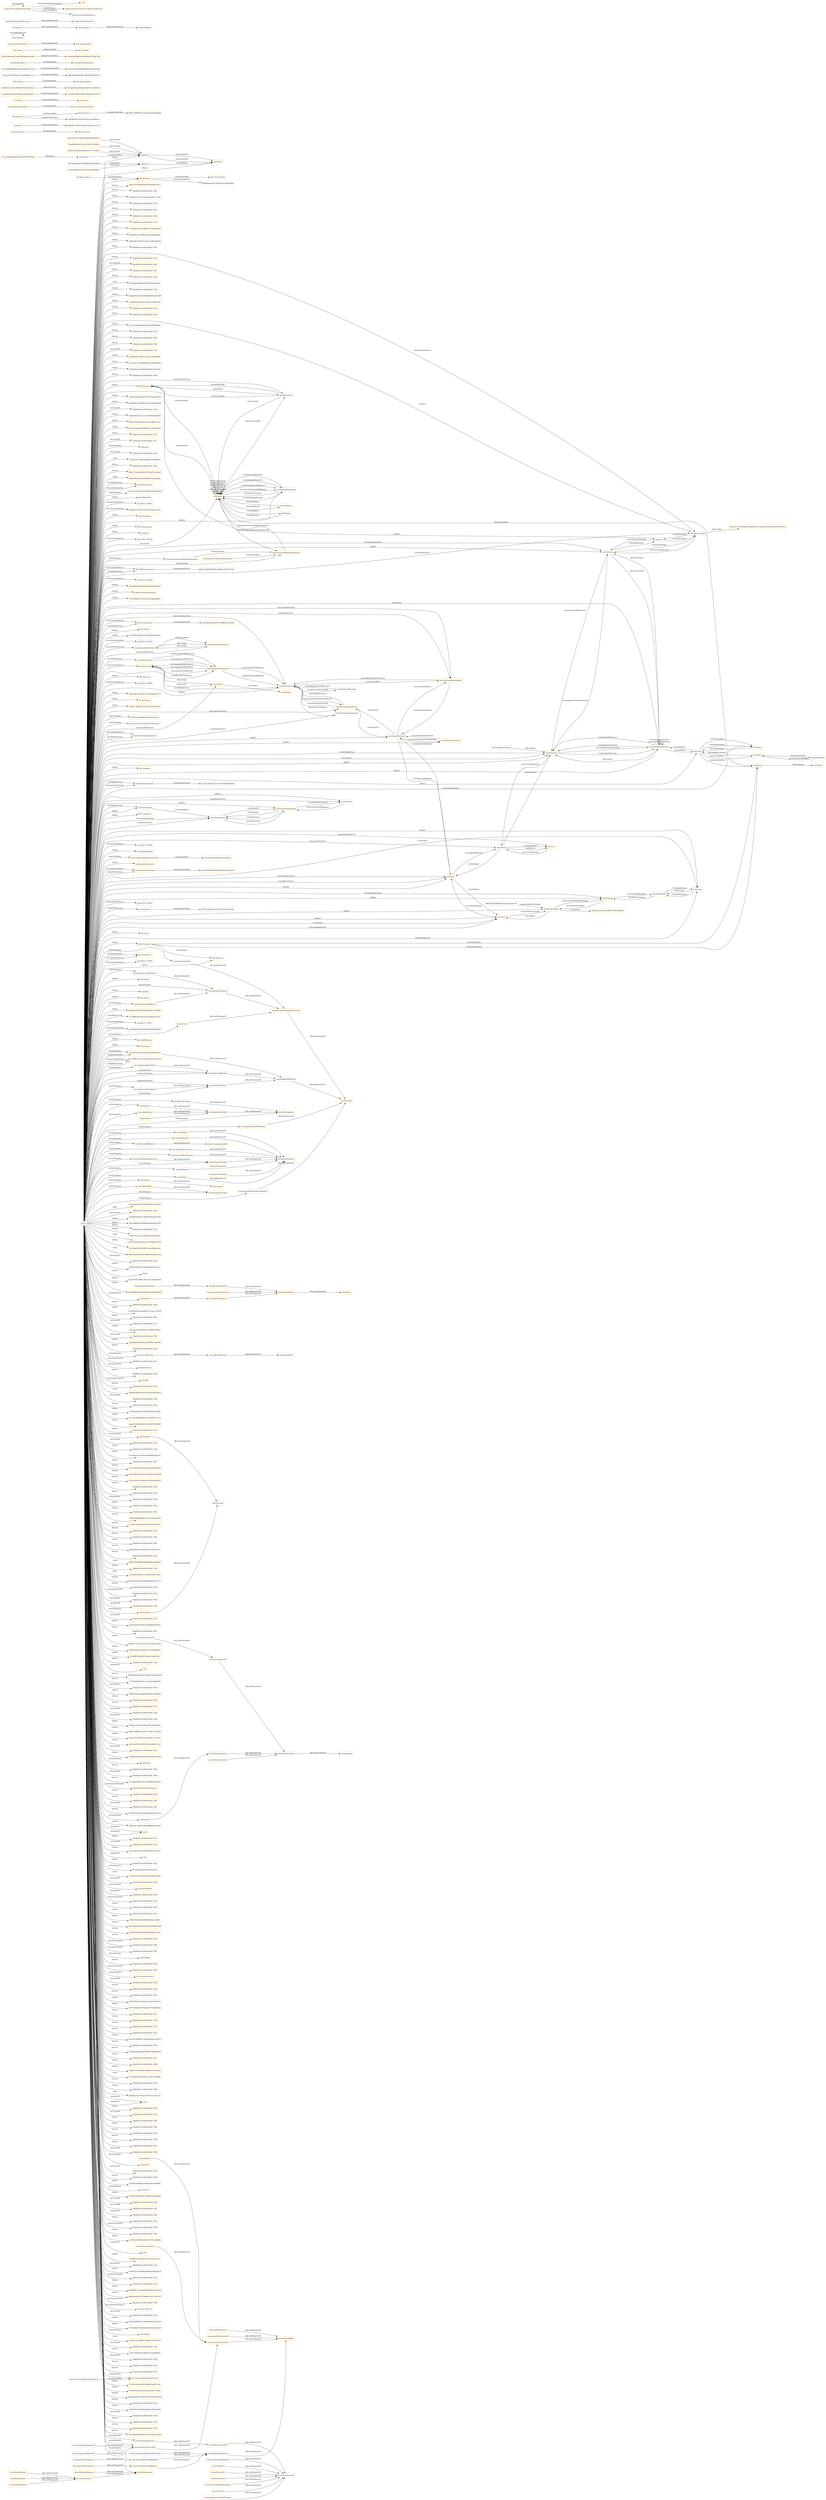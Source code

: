 digraph ar2dtool_diagram { 
rankdir=LR;
size="1501"
node [shape = rectangle, color="orange"]; "4d21bb90a80a173fb89b6c67f843dfda" "bhv:Dominance" "dul:Situation" "odrl:Action" "vae:Path" "vae:AntiSymmetricRelationStatement" "bhv:PersonalFocus" "vae:ReverseFunctionalRelationStatement" "bhv:Hedonism" "obo:NCIT_C75921" "bhv:Societal" "5b3db13aa18a4c5ed9361190cd396a5e" "vae:ComparisonStatement" "bhv:Universalism" "64494f2c2f359b278e0557a6d4e3c53c" "vae:AwarenessSituation" "vae:Value" "bhv:Stimulation" "odrl:Policy" "bhv:Achievement" "dul:Norm" "obo:NCIT_C75922" "17b40f2286742fd92379681a95c3e183" "vae:AlignmentSituation" "odrl:Operator" "2b82e2653eb0094a64b89333230fe835" "vae:VaeProperty" "bhv:SelfTrascendence" "vae:Outcome" "vae:AsymmetricRelationStatement" "obo:NCIT_C75918" "cf55346fe38230656adf5d19209f5bd9" "89f731fd99029011cb8d1b2bdd5a6db9" "schema:ConceptualFrame" "c3a755ffa61e1987d214a6cbfaea460c" "vae:VaeEntity" "vae:MultiInputOutcome" "bhv:Conservation" "vae:AlignmentStatement" "bhv:Dependability" "21d1219328df7ba07138438f0ff215cf" "dul:SocialObject" "bhv:Caring" "1b3749f0fb8066342ad292e6aa07d78a" "odrl:Asset" "bhv:Nature" "8c42c9f3188eaba4cdc86fc9e482ee57" "vae:Generalization" "obo:NCIT_C75919" "vae:Context" "vae:SymmetricRelationStatement" "vae:ActionOnState" "vae:VaeStatement" "bhv:Security" "obo:NCIT_C75924" "dul:Object" "039a1fb53dc19ede7791418ebdf10c72" "bhv:Tolerance" "34edfc73625a073e7fa1a279bd39c3f7" "vae:System" "bhv:Humility" "vae:FunctionalRelationStatement" "odrl:Party" "vae:AntiTransitiveRelationStatement" "vae:Norm" "aff03ee5ef59668b1c68c40eeb2a8178" "bhv:GrowthAndAnxietyFree" "vae:User" "vae:Sequence" "vae:AgentStatement" "015ea2e674d68cb89ff56d8d8122be99" "vae:VaeConditionedEntity" "bhv:Tradition" "dul:Event" "dul:Agent" "b952434c1a23b199596078d7407f22d7" "bhv:SelfEnhancement" "vae:Strategy" "vae:Agent" "bhv:Benevolence" "vae:FinalInputOutcome" "vae:VaeSituation" "bhv:Conformity" "vae:Action" "vae:TransitiveRelationStatement" "bhv:Resources" "dul:Collection" "a22f1dab6c42cb31033baa6c0dabf89c" "vae:AwarenessStatement" "vae:IrreflexiveRelationStatement" "obo:NCIT_C75925" "vae:ValueDefinition" "bhv:OpennessToChange" "ed1ce590b3b28db6b0c55acea1b78e10" "vae:ActingAgent" "odrl:LogicalConstraint" "3f4006eba3fa3e10b2844c20e96d20b0" "vae:ValueConcept" "vae:ValueProperty" "e4b7ef578bc14962dab9d93859625611" "d25d16bb9c2d87caa87b659ab52a1d8a" "vae:VaeStatementEntity" "vae:Criterion" "obo:NCIT_C75915" "bhv:Thought" "74ed4bbf74efc210ce17f156c7b9d49c" "vae:Transition" "vae:State" "dul:Entity" "bhv:Face" "vae:VaeConditioningEntity" "vae:VaePropertyStatement" "2043fce7682b24a44674012171e40cdc" "bhv:SocialFocus" "obo:NCIT_C75920" "14c1a5eb86683ae20e4138f04a297980" "cb1bb633028916db656b6d17626a7491" "odrl:Constraint" "vae:OptimizedProperty" "vae:IntransitiveRelationStatement" "dul:Theory" "ccbccbbaf2a91b0dd8a68a7b978dd485" "dul:Region" "dul:Description" "de2580401f24941bc0d2ca2cad082fca" "bhv:Action" "vcvf:Value" "odrl:Rule" "bhv:Power" "vae:ImportanceRelation" "d3a3b06c998f3ba2a82bac7944e3a394" "bhv:Personal" "ed64b5838158f7b6029933817730902c" "vae:ReflexiveRelationStatement" "aee36c19a9ae52715e75476d9ea38356" "d285066d84ff89f01e86e786e06557b2" "3a72f9050ad94a2a23a34f95fafa7021" "obo:NCIT_C75917" "2b7d4da6b334bc05fc93b29a85d56657" "vae:ArgumentStatement" "0880681159f522e640b3dd2c2ac54770" "bhv:SelfDirection" "bhv:Concern" "d4c8362a8ed2627b2776ff24c41d0d4f" "vae:RelationStatement" "bhv:SelfProtectionAndAnxietyAvoidance" "f33657363ae1b5f3843d371156c4cb6b" ; /*classes style*/
	"bhv:Action" -> "bhv:Thought" [ label = "owl:disjointWith" ];
	"vae:AsymmetricRelationStatement" -> "vae:SymmetricRelationStatement" [ label = "owl:disjointWith" ];
	"vae:proposesStatement" -> "dul:conceptualizes" [ label = "rdfs:subPropertyOf" ];
	"vae:previousInputOutcome" -> "dul:directlyFollows" [ label = "rdfs:subPropertyOf" ];
	"vae:nextInputOutcome" -> "dul:directlyPrecedes" [ label = "rdfs:subPropertyOf" ];
	"vae:VaeSituation" -> "vae:VaeStatement" [ label = "owl:disjointWith" ];
	"vae:hasTrace" -> "dul:isAgentInvolvedIn" [ label = "rdfs:subPropertyOf" ];
	"vae:comparisonHasInferior" -> "vae:hasSecondElement" [ label = "rdfs:subPropertyOf" ];
	"vae:Path" -> "0880681159f522e640b3dd2c2ac54770" [ label = "owl:equivalentClass" ];
	"vae:isInputOf" -> "dul:isConstituentOf" [ label = "rdfs:subPropertyOf" ];
	"vae:isSymmetricallyRelatedElementIn" -> "vae:isRelatedElementIn" [ label = "rdfs:subPropertyOf" ];
	"dul:involvesAgent" -> "dul:hasParticipant" [ label = "rdfs:subPropertyOf" ];
	"terms:license" -> "terms:license" [ label = "rdfs:subPropertyOf" ];
	"dul:isAgentInvolvedIn" -> "dul:isParticipantIn" [ label = "rdfs:subPropertyOf" ];
	"bhv:SelfTrascendence" -> "d3a3b06c998f3ba2a82bac7944e3a394" [ label = "owl:equivalentClass" ];
	"vae:describesVaeStatementEntity" -> "dul:describes" [ label = "rdfs:subPropertyOf" ];
	"dul:Event" -> "dul:Object" [ label = "owl:disjointWith" ];
	"vae:isPremiseOf" -> "dul:isConstituentOf" [ label = "rdfs:subPropertyOf" ];
	"vae:interpretationOn" -> "vae:describesVaeStatementEntity" [ label = "rdfs:subPropertyOf" ];
	"dul:Description" -> "dul:Situation" [ label = "owl:disjointWith" ];
	"odrl:Action" -> "odrl:Party" [ label = "owl:disjointWith" ];
	"vae:madeByAgent" -> "dul:involvesAgent" [ label = "rdfs:subPropertyOf" ];
	"dul:isPreconditionOf" -> "dul:directlyPrecedes" [ label = "rdfs:subPropertyOf" ];
	"vae:isOutcomeOf" -> "dul:isConstituentOf" [ label = "rdfs:subPropertyOf" ];
	"vae:isPresentInStatement" -> "dul:isDescribedBy" [ label = "rdfs:subPropertyOf" ];
	"vae:hasInput" -> "dul:hasConstituent" [ label = "rdfs:subPropertyOf" ];
	"bhv:Personal" -> "bhv:Societal" [ label = "owl:disjointWith" ];
	"bhv:Personal" -> "de2580401f24941bc0d2ca2cad082fca" [ label = "owl:equivalentClass" ];
	"vae:hasUser" -> "vae:hasAgent" [ label = "rdfs:subPropertyOf" ];
	"vae:hasRelatedElement" -> "dul:describes" [ label = "rdfs:subPropertyOf" ];
	"vae:onState" -> "dul:hasPrecondition" [ label = "rdfs:subPropertyOf" ];
	"vae:hasActionOnState" -> "dul:hasConstituent" [ label = "rdfs:subPropertyOf" ];
	"dul:hasPrecondition" -> "dul:directlyFollows" [ label = "rdfs:subPropertyOf" ];
	"vae:hasPropertyOfSuperior" -> "vae:expressesProperty" [ label = "rdfs:subPropertyOf" ];
	"bhv:Conservation" -> "d4c8362a8ed2627b2776ff24c41d0d4f" [ label = "owl:equivalentClass" ];
	"bhv:Societal" -> "89f731fd99029011cb8d1b2bdd5a6db9" [ label = "owl:equivalentClass" ];
	"vae:Transition" -> "f33657363ae1b5f3843d371156c4cb6b" [ label = "owl:equivalentClass" ];
	"vae:comparisonHasSuperior" -> "vae:hasFirstElement" [ label = "rdfs:subPropertyOf" ];
	"vae:hasOutcome" -> "dul:hasConstituent" [ label = "rdfs:subPropertyOf" ];
	"vae:isProposedByAgent" -> "dul:isConceptualizedBy" [ label = "rdfs:subPropertyOf" ];
	"bhv:Dominance" -> "bhv:Resources" [ label = "owl:disjointWith" ];
	"vae:isEntityOf" -> "vae:isPresentInStatement" [ label = "rdfs:subPropertyOf" ];
	"vae:MultiInputOutcome" -> "vae:Sequence" [ label = "rdfs:seeAlso" ];
	"vae:propertyExpressedAt" -> "vae:isPresentInStatement" [ label = "rdfs:subPropertyOf" ];
	"vae:hasState" -> "dul:isAgentInvolvedIn" [ label = "rdfs:subPropertyOf" ];
	"vae:AwarenessStatement" -> "vae:AlignmentStatement" [ label = "rdfs:seeAlso" ];
	"bhv:Caring" -> "bhv:Dependability" [ label = "owl:disjointWith" ];
	"vae:isAgentOfSystem" -> "dul:isMemberOf" [ label = "rdfs:subPropertyOf" ];
	"vae:ValueConcept" -> "http://www.ontologydesignpatterns.org/ont/values/valuecore#Value" [ label = "rdfs:seeAlso" ];
	"vae:isInputOutcomeOf" -> "dul:isConstituentOf" [ label = "rdfs:subPropertyOf" ];
	"vae:expressesProperty" -> "vae:describesVaeStatementEntity" [ label = "rdfs:subPropertyOf" ];
	"vae:hasAgent" -> "dul:hasMember" [ label = "rdfs:subPropertyOf" ];
	"vae:isFollowedByAgent" -> "dul:hasParticipant" [ label = "rdfs:subPropertyOf" ];
	"vae:hasRelationWithProperty" -> "schema:hasPerspective" [ label = "rdfs:subPropertyOf" ];
	"vae:perform" -> "dul:hasPostcondition" [ label = "rdfs:subPropertyOf" ];
	"vcvf:Value" -> "vae:Value" [ label = "owl:equivalentClass" ];
	"vae:isTraceOfSystem" -> "dul:involvesAgent" [ label = "rdfs:subPropertyOf" ];
	"vae:conditionsActionIn" -> "dul:isPreconditionOf" [ label = "rdfs:subPropertyOf" ];
	"vae:superiorInComparison" -> "vae:isFirstElementOfRelation" [ label = "rdfs:subPropertyOf" ];
	"vae:System" -> "vae:User" [ label = "owl:disjointWith" ];
	"vae:followsStrategy" -> "dul:isParticipantIn" [ label = "rdfs:subPropertyOf" ];
	"vae:hasPropertyOfInferior" -> "vae:expressesProperty" [ label = "rdfs:subPropertyOf" ];
	"vae:composedBySequence" -> "dul:hasConstituent" [ label = "rdfs:subPropertyOf" ];
	"vae:AlignmentSituation" -> "vae:AwarenessSituation" [ label = "owl:disjointWith" ];
	"https://w3id.org/def/vaeontology" -> "vae:" [ label = "vann:preferredNamespaceUri" ];
	"https://w3id.org/def/vaeontology" -> "https://creativecommons.org/licenses/by/4.0/" [ label = "terms:license" ];
	"https://w3id.org/def/vaeontology" -> "https://w3id.org/def/vaeontology" [ label = "owl:versionIRI" ];
	"https://w3id.org/def/vaeontology" -> "https://chowlk.linkeddata.es" [ label = "mod:createdWith" ];
	"vae:isActionOnStateOfStrategy" -> "dul:isConstituentOf" [ label = "rdfs:subPropertyOf" ];
	"vae:startsWithInputOutcome" -> "vae:hasInputOutcome" [ label = "rdfs:subPropertyOf" ];
	"vae:isOptimizationOfProperty" -> "dul:describes" [ label = "rdfs:subPropertyOf" ];
	"vae:propertyOptimizedAt" -> "dul:isDescribedBy" [ label = "rdfs:subPropertyOf" ];
	"bhv:Humility" -> "bhv:Universalism" [ label = "owl:disjointWith" ];
	"bhv:Humility" -> "3f4006eba3fa3e10b2844c20e96d20b0" [ label = "owl:equivalentClass" ];
	"vae:FinalInputOutcome" -> "vae:Sequence" [ label = "rdfs:seeAlso" ];
	"odrl:target" -> "odrl:relation" [ label = "rdfs:subPropertyOf" ];
	"bhv:SelfEnhancement" -> "aee36c19a9ae52715e75476d9ea38356" [ label = "owl:equivalentClass" ];
	"dul:directlyPrecedes" -> "dul:precedes" [ label = "rdfs:subPropertyOf" ];
	"vae:makesAction" -> "dul:isAgentInvolvedIn" [ label = "rdfs:subPropertyOf" ];
	"vae:satisfiesProperty" -> "dul:isDescribedBy" [ label = "rdfs:subPropertyOf" ];
	"vae:hasSecondElement" -> "vae:hasRelatedElement" [ label = "rdfs:subPropertyOf" ];
	"vae:relationWith" -> "schema:perspectiveOn" [ label = "rdfs:subPropertyOf" ];
	"vae:isFirstElementOfRelation" -> "vae:isRelatedElementIn" [ label = "rdfs:subPropertyOf" ];
	"vae:measuredOnConditionedEntity" -> "dul:describes" [ label = "rdfs:subPropertyOf" ];
	"vae:Action" -> "vae:ActingAgent" [ label = "rdfs:seeAlso" ];
	"vae:hasFirstElement" -> "vae:hasRelatedElement" [ label = "rdfs:subPropertyOf" ];
	"vae:inferiorInComparison" -> "vae:isSecondElementOfRelation" [ label = "rdfs:subPropertyOf" ];
	"vae:VaeEntity" -> "vae:Context" [ label = "rdfs:seeAlso" ];
	"vae:isRelatedElementIn" -> "dul:isDescribedBy" [ label = "rdfs:subPropertyOf" ];
	"vae:isClaimOf" -> "dul:isConstituentOf" [ label = "rdfs:subPropertyOf" ];
	"vae:hasInputOutcome" -> "dul:hasConstituent" [ label = "rdfs:subPropertyOf" ];
	"vae:isPropertyOfSuperiorOf" -> "vae:propertyExpressedAt" [ label = "rdfs:subPropertyOf" ];
	"vae:isStateOfAgent" -> "dul:involvesAgent" [ label = "rdfs:subPropertyOf" ];
	"vae:Generalization" -> "vae:ImportanceRelation" [ label = "owl:disjointWith" ];
	"vae:IntransitiveRelationStatement" -> "vae:TransitiveRelationStatement" [ label = "owl:disjointWith" ];
	"vae:Context" -> "vae:VaeEntity" [ label = "rdfs:seeAlso" ];
	"NULL" -> "12ace4aa50197b54e82d006125cb2a51" [ label = ":body" ];
	"NULL" -> "3fdd6226:18c9810b2b0:-7f85" [ label = "owl:members" ];
	"NULL" -> "ee62ffdb64d6b1e786bb829b9630549f" [ label = "rdf:first" ];
	"NULL" -> "fbe1a080ef61956368ab418c6e617bf3" [ label = "rdf:first" ];
	"NULL" -> "3fdd6226:18c9810b2b0:-7fc3" [ label = "rdf:rest" ];
	"NULL" -> "5d87615102caac406cd8b7bcff5c8fc0" [ label = "rdf:first" ];
	"NULL" -> "bhv:PersonalFocus" [ label = "owl:someValuesFrom" ];
	"NULL" -> "8b287af1bb610b9e2ec7c978d8b15453" [ label = ":head" ];
	"NULL" -> "bhv:Hedonism" [ label = "rdf:first" ];
	"NULL" -> "fa476a045734f54f9515ebd3f820c3de" [ label = "rdf:first" ];
	"NULL" -> "99878a3f5048a9010866596e9a621652" [ label = ":body" ];
	"NULL" -> "3fdd6226:18c9810b2b0:-7fa8" [ label = "owl:members" ];
	"NULL" -> "bhv:Conservation" [ label = "owl:allValuesFrom" ];
	"NULL" -> "88703276ff391ce69dcfb6a434eaf13c" [ label = "rdf:first" ];
	"NULL" -> "vae:ValueProperty" [ label = "owl:allValuesFrom" ];
	"NULL" -> "rdf:nil" [ label = "rdf:rest" ];
	"NULL" -> "4eee50781c9d9134de1741cb183e82fd" [ label = "rdf:first" ];
	"NULL" -> "9109bb6b2db94c534398c5e2b468db88" [ label = "rdf:rest" ];
	"NULL" -> "vae:VaeConditioningEntity" [ label = "owl:someValuesFrom" ];
	"NULL" -> "vae:isBasedOnCriterion" [ label = "owl:onProperty" ];
	"NULL" -> "3fdd6226:18c9810b2b0:-7fb4" [ label = "rdf:rest" ];
	"NULL" -> "4e5530b5b34ca4e840107e3ac1c5c109" [ label = "rdf:first" ];
	"NULL" -> "vae:interpretationOn" [ label = "owl:onProperty" ];
	"NULL" -> "3fdd6226:18c9810b2b0:-7fba" [ label = "rdf:rest" ];
	"NULL" -> "3fdd6226:18c9810b2b0:-7fcc" [ label = "owl:unionOf" ];
	"NULL" -> "5f34caa7a982c9ba4c2379fff2730ab0" [ label = "rdf:first" ];
	"NULL" -> "3fdd6226:18c9810b2b0:-7ff0" [ label = "owl:unionOf" ];
	"NULL" -> "aada4d95e5d6d3a312fd4ff1e1d4e198" [ label = "rdf:first" ];
	"NULL" -> "3fdd6226:18c9810b2b0:-7fd5" [ label = "rdf:rest" ];
	"NULL" -> "odrl:assignee" [ label = "owl:onProperty" ];
	"NULL" -> "3fdd6226:18c9810b2b0:-7fca" [ label = "owl:intersectionOf" ];
	"NULL" -> "vae:expressesProperty" [ label = "owl:onProperty" ];
	"NULL" -> "vae:VaeSituation" [ label = "owl:allValuesFrom" ];
	"NULL" -> "dul:hasSetting" [ label = "owl:onProperty" ];
	"NULL" -> "3fdd6226:18c9810b2b0:-7fdb" [ label = "rdf:rest" ];
	"NULL" -> "bhv:SelfTrascendence" [ label = "owl:someValuesFrom" ];
	"NULL" -> "owl:real" [ label = "owl:someValuesFrom" ];
	"NULL" -> "3fdd6226:18c9810b2b0:-7fa5" [ label = "rdf:rest" ];
	"NULL" -> "482fb65a04be73497c5e56d34e0df5ed" [ label = ":head" ];
	"NULL" -> "odrl:LogicalConstraint" [ label = "rdf:first" ];
	"NULL" -> "3a72f9050ad94a2a23a34f95fafa7021" [ label = "owl:allValuesFrom" ];
	"NULL" -> "3fdd6226:18c9810b2b0:-7f9a" [ label = "owl:members" ];
	"NULL" -> "3fdd6226:18c9810b2b0:-7fc6" [ label = "rdf:rest" ];
	"NULL" -> "vae:onEntity" [ label = "owl:onProperty" ];
	"NULL" -> "ee8042faad3a672494dff3a3af21028b" [ label = "rdf:first" ];
	"NULL" -> "vae:VaeConditioningEntity" [ label = "owl:allValuesFrom" ];
	"NULL" -> "ca1c4d7585884e923b139c400c7c7cc2" [ label = "rdf:first" ];
	"NULL" -> "debe352f68dbfed252a00096545e038f" [ label = "rdf:rest" ];
	"NULL" -> "vae:comparisonHasInferior" [ label = "owl:onProperty" ];
	"NULL" -> "3fdd6226:18c9810b2b0:-7fe7" [ label = "rdf:rest" ];
	"NULL" -> "vae:isUserOfSystem" [ label = "owl:onProperty" ];
	"NULL" -> "vae:FunctionalRelationStatement" [ label = ":classPredicate" ];
	"NULL" -> "vae:ActionOnState" [ label = "rdf:first" ];
	"NULL" -> "3fdd6226:18c9810b2b0:-7fea" [ label = "owl:unionOf" ];
	"NULL" -> "vae:VaeStatement" [ label = "owl:someValuesFrom" ];
	"NULL" -> "3fdd6226:18c9810b2b0:-7fed" [ label = "rdf:rest" ];
	"NULL" -> "d2e03b63ac61440ed50f4898e8fe5eb1" [ label = "rdf:first" ];
	"NULL" -> "vae:Criterion" [ label = "owl:allValuesFrom" ];
	"NULL" -> "3fdd6226:18c9810b2b0:-7fb7" [ label = "rdf:rest" ];
	"NULL" -> "vae:SymmetricRelationStatement" [ label = ":classPredicate" ];
	"NULL" -> "1313c294e041f23b6e9ef1ba88360492" [ label = "rdf:rest" ];
	"NULL" -> "ab9759651625db3e1a59aaac9a1a08ab" [ label = "rdf:rest" ];
	"NULL" -> "vae:VaeProperty" [ label = "owl:allValuesFrom" ];
	"NULL" -> "vae:hasFirstElement" [ label = "owl:onProperty" ];
	"NULL" -> "10102183672a7f04523c2c65da62292c" [ label = "rdf:rest" ];
	"NULL" -> "bhv:GrowthAndAnxietyFree" [ label = "owl:someValuesFrom" ];
	"NULL" -> "vae:Strategy" [ label = "owl:someValuesFrom" ];
	"NULL" -> "obo:NCIT_C75922" [ label = "owl:annotatedSource" ];
	"NULL" -> "3fdd6226:18c9810b2b0:-7fbd" [ label = "rdf:rest" ];
	"NULL" -> "3fdd6226:18c9810b2b0:-7f97" [ label = "rdf:rest" ];
	"NULL" -> "3fdd6226:18c9810b2b0:-7f96" [ label = "owl:members" ];
	"NULL" -> "vae:Action" [ label = "rdf:first" ];
	"NULL" -> "3fdd6226:18c9810b2b0:-7f84" [ label = "rdf:rest" ];
	"NULL" -> "vae:hasOutcome" [ label = "owl:onProperty" ];
	"NULL" -> "3fdd6226:18c9810b2b0:-7ffb" [ label = "rdf:rest" ];
	"NULL" -> "c4d582098808f383fcc50133e8a8e74f" [ label = "rdf:rest" ];
	"NULL" -> "obo:NCIT_C75920" [ label = "owl:annotatedSource" ];
	"NULL" -> "d143f57585e6fafde04bba1981f63ea4" [ label = "rdf:rest" ];
	"NULL" -> "3fdd6226:18c9810b2b0:-7fd1" [ label = "rdf:rest" ];
	"NULL" -> "3fdd6226:18c9810b2b0:-7f8a" [ label = "rdf:rest" ];
	"NULL" -> "3fdd6226:18c9810b2b0:-7ff9" [ label = "rdf:rest" ];
	"NULL" -> "8c42c9f3188eaba4cdc86fc9e482ee57" [ label = "rdf:first" ];
	"NULL" -> "fabf6f5bbfd1defe936cef1180081454" [ label = "rdf:rest" ];
	"NULL" -> "vae:AwarenessStatement" [ label = "owl:someValuesFrom" ];
	"NULL" -> "3fdd6226:18c9810b2b0:-7fae" [ label = "rdf:rest" ];
	"NULL" -> "88d253ae6b9f691610f88b8e3cf950c0" [ label = ":head" ];
	"NULL" -> "3fdd6226:18c9810b2b0:-7fc9" [ label = "rdf:rest" ];
	"NULL" -> "aacde6d40b867b51effa38bc6fb1e44a" [ label = ":body" ];
	"NULL" -> "8545436e6520d1e89d8556d65371fc11" [ label = "rdf:first" ];
	"NULL" -> "vae:hasSecondElement" [ label = "owl:onProperty" ];
	"NULL" -> "vae:startsWithInputOutcome" [ label = "owl:onProperty" ];
	"NULL" -> "3fdd6226:18c9810b2b0:-7fcf" [ label = "rdf:rest" ];
	"NULL" -> "3fdd6226:18c9810b2b0:-7fb3" [ label = "owl:intersectionOf" ];
	"NULL" -> "3fdd6226:18c9810b2b0:-7f90" [ label = "owl:members" ];
	"NULL" -> "3fdd6226:18c9810b2b0:-7ff2" [ label = "owl:unionOf" ];
	"NULL" -> "vae:VaeEntity" [ label = "owl:someValuesFrom" ];
	"NULL" -> "3fdd6226:18c9810b2b0:-7fec" [ label = "owl:unionOf" ];
	"NULL" -> "2ddaaf365b3f384e51f6fa88952959c6" [ label = "rdf:first" ];
	"NULL" -> "odrl:Operator" [ label = "rdf:first" ];
	"NULL" -> "3fdd6226:18c9810b2b0:-7f9c" [ label = "rdf:rest" ];
	"NULL" -> "vae:Agent" [ label = "owl:someValuesFrom" ];
	"NULL" -> "vae:isStartOfSequence" [ label = "owl:onProperty" ];
	"NULL" -> "bhv:Tradition" [ label = "rdf:first" ];
	"NULL" -> "98845512872cd51242372144ee1667f3" [ label = "rdf:rest" ];
	"NULL" -> "fa0c0ef74a0c10d32af107359e985454" [ label = "rdf:first" ];
	"NULL" -> "vae:hasInput" [ label = "owl:onProperty" ];
	"NULL" -> "03e2f8749a3fff2f7ca9acc5fee876b3" [ label = "rdf:first" ];
	"NULL" -> "vae:Sequence" [ label = "owl:onClass" ];
	"NULL" -> "3fdd6226:18c9810b2b0:-7fa0" [ label = "rdf:rest" ];
	"NULL" -> "vae:c" [ label = ":argument2" ];
	"NULL" -> "00b80db74bacd0337a8a957220e02e08" [ label = "rdf:rest" ];
	"NULL" -> "15793828e9fd591e3c14e203e5ff3b5f" [ label = "rdf:rest" ];
	"NULL" -> "3fdd6226:18c9810b2b0:-7f8c" [ label = "owl:members" ];
	"NULL" -> "vae:VaeConditionedEntity" [ label = "owl:someValuesFrom" ];
	"NULL" -> "958f87c0aa14e90b041fa9b0c3a36629" [ label = "rdf:rest" ];
	"NULL" -> "3fdd6226:18c9810b2b0:-7f8d" [ label = "rdf:rest" ];
	"NULL" -> "bhv:SelfEnhancement" [ label = "owl:someValuesFrom" ];
	"NULL" -> "3fdd6226:18c9810b2b0:-7fc1" [ label = "rdf:rest" ];
	"NULL" -> "3fdd6226:18c9810b2b0:-7fd6" [ label = "owl:unionOf" ];
	"NULL" -> "bhv:GrowthAndAnxietyFree" [ label = "owl:allValuesFrom" ];
	"NULL" -> "vae:Outcome" [ label = "owl:someValuesFrom" ];
	"NULL" -> "3fdd6226:18c9810b2b0:-7fab" [ label = "owl:members" ];
	"NULL" -> "bhv:SelfDirection" [ label = "rdf:first" ];
	"NULL" -> "vae:hasInputOutcome" [ label = "owl:onProperty" ];
	"NULL" -> "dul:Theory" [ label = "rdf:first" ];
	"NULL" -> "cf55346fe38230656adf5d19209f5bd9" [ label = "rdf:first" ];
	"NULL" -> "dul:Event" [ label = "rdf:first" ];
	"NULL" -> "05c8ac12e402bc7f9bd780716393faba" [ label = "rdf:first" ];
	"NULL" -> "4886140988b1c5a2e7c7fd9175ee1530" [ label = "rdf:first" ];
	"NULL" -> "b4bce6532290fb7fa3c9db8c17c7b7a6" [ label = "rdf:first" ];
	"NULL" -> "vae:ArgumentStatement" [ label = "rdf:first" ];
	"NULL" -> "42d5cba47fcb48507cb0cac8b20c7ece" [ label = "rdf:rest" ];
	"NULL" -> "3fdd6226:18c9810b2b0:-7fe2" [ label = "owl:unionOf" ];
	"NULL" -> "124b692b28adf5904b1c90a864c25044" [ label = "rdf:first" ];
	"NULL" -> "bhv:attitude" [ label = "owl:onProperty" ];
	"NULL" -> "3fdd6226:18c9810b2b0:-7fb2" [ label = "rdf:rest" ];
	"NULL" -> "3fdd6226:18c9810b2b0:-7f88" [ label = "owl:members" ];
	"NULL" -> "vae:Norm" [ label = "rdf:first" ];
	"NULL" -> "schema:perspectiveOn" [ label = "owl:onProperty" ];
	"NULL" -> "5a166bd4ff854e5c27ab96f5b28ae506" [ label = "rdf:rest" ];
	"NULL" -> "oboInOwl:hasExactSynonym" [ label = "owl:annotatedProperty" ];
	"NULL" -> "3fdd6226:18c9810b2b0:-7f9f" [ label = "rdf:rest" ];
	"NULL" -> "3fdd6226:18c9810b2b0:-7fd3" [ label = "rdf:rest" ];
	"NULL" -> "3fdd6226:18c9810b2b0:-7ff6" [ label = "owl:unionOf" ];
	"NULL" -> "vae:VaeProperty" [ label = "rdf:first" ];
	"NULL" -> "b1759c9518440bb3e49ed0600b77bdca" [ label = "rdf:rest" ];
	"NULL" -> "vae:hasSymmetricallyRelatedElement" [ label = "owl:onProperty" ];
	"NULL" -> "2bc66c417ad978db995dff0dec81a496" [ label = "rdf:first" ];
	"NULL" -> "vae:AntiTransitiveRelationStatement" [ label = ":classPredicate" ];
	"NULL" -> "vae:b" [ label = ":argument2" ];
	"NULL" -> "obo:NCIT_C75924" [ label = "owl:annotatedSource" ];
	"NULL" -> "3fdd6226:18c9810b2b0:-7fa3" [ label = "rdf:rest" ];
	"NULL" -> "3fdd6226:18c9810b2b0:-7fdc" [ label = "owl:unionOf" ];
	"NULL" -> "495cc6f30c39bb7f34b4d942d7de1f77" [ label = "rdf:rest" ];
	"NULL" -> "vae:t" [ label = ":argument1" ];
	"NULL" -> "3fdd6226:18c9810b2b0:-7fc4" [ label = "rdf:rest" ];
	"NULL" -> "bhv:opposingValueMotivation" [ label = "owl:onProperty" ];
	"NULL" -> "bhv:Humility" [ label = "rdf:first" ];
	"NULL" -> "c34cb2a91419edd47c8f6a2f9503764c" [ label = ":body" ];
	"NULL" -> "3fdd6226:18c9810b2b0:-7fe6" [ label = "owl:unionOf" ];
	"NULL" -> "dul:isSatisfiedBy" [ label = "owl:onProperty" ];
	"NULL" -> "3fdd6226:18c9810b2b0:-7faf" [ label = "owl:members" ];
	"NULL" -> "3fdd6226:18c9810b2b0:-7fc5" [ label = "owl:intersectionOf" ];
	"NULL" -> "vae:hasFirstElement" [ label = ":propertyPredicate" ];
	"NULL" -> "3fdd6226:18c9810b2b0:-7f91" [ label = "rdf:rest" ];
	"NULL" -> "3fdd6226:18c9810b2b0:-7fe5" [ label = "rdf:rest" ];
	"NULL" -> "35f4c094e0af9a4383f44bfab424fa47" [ label = "rdf:first" ];
	"NULL" -> "d4078d6d2b9178047856e3e508cfc908" [ label = "rdf:rest" ];
	"NULL" -> "vae:State" [ label = "owl:onClass" ];
	"NULL" -> "2b700100e2fef9d402ffb4c88c9718cd" [ label = "rdf:rest" ];
	"NULL" -> "3fdd6226:18c9810b2b0:-7fb5" [ label = "rdf:rest" ];
	"NULL" -> "3fdd6226:18c9810b2b0:-7fb9" [ label = "owl:intersectionOf" ];
	"NULL" -> "3fdd6226:18c9810b2b0:-7fbf" [ label = "owl:intersectionOf" ];
	"NULL" -> "bhv:OpennessToChange" [ label = "owl:allValuesFrom" ];
	"NULL" -> "owl:Nothing" [ label = ":classPredicate" ];
	"NULL" -> "3fdd6226:18c9810b2b0:-7f8f" [ label = "rdf:rest" ];
	"NULL" -> "3fdd6226:18c9810b2b0:-7fd2" [ label = "owl:intersectionOf" ];
	"NULL" -> "vae:VaeSituation" [ label = "rdf:first" ];
	"NULL" -> "bhv:valueMotivation" [ label = "owl:onProperty" ];
	"NULL" -> "vae:relationWith" [ label = "owl:onProperty" ];
	"NULL" -> "3fdd6226:18c9810b2b0:-7fd8" [ label = "owl:unionOf" ];
	"NULL" -> "3fdd6226:18c9810b2b0:-7fa6" [ label = "rdf:rest" ];
	"NULL" -> "3fdd6226:18c9810b2b0:-7ff7" [ label = "rdf:rest" ];
	"NULL" -> "bhv:Stimulation" [ label = "rdf:first" ];
	"NULL" -> "c64d778a2927dbb8c7eccfe6150bf12e" [ label = "rdf:first" ];
	"NULL" -> "13573e0d80c2007b8aeb777d4cd6d9bc" [ label = "rdf:first" ];
	"NULL" -> "vae:hasSecondElement" [ label = ":propertyPredicate" ];
	"NULL" -> "vae:ReverseFunctionalRelationStatement" [ label = ":classPredicate" ];
	"NULL" -> "3fdd6226:18c9810b2b0:-7fac" [ label = "rdf:rest" ];
	"NULL" -> "3fdd6226:18c9810b2b0:-7f86" [ label = "rdf:rest" ];
	"NULL" -> "odrl:Constraint" [ label = "rdf:first" ];
	"NULL" -> "vae:Action" [ label = "owl:onClass" ];
	"NULL" -> "odrl:target" [ label = "owl:onProperty" ];
	"NULL" -> "3fdd6226:18c9810b2b0:-7fc0" [ label = "rdf:rest" ];
	"NULL" -> "3fdd6226:18c9810b2b0:-7fcd" [ label = "rdf:rest" ];
	"NULL" -> "vae:AntiSymmetricRelationStatement" [ label = ":classPredicate" ];
	"NULL" -> "6d13c333080b8778eaf2bc4ba3c06745" [ label = "rdf:first" ];
	"NULL" -> "3fdd6226:18c9810b2b0:-7f94" [ label = "rdf:rest" ];
	"NULL" -> "vae:Transition" [ label = "owl:allValuesFrom" ];
	"NULL" -> "f78262d62d9a6d887b0f30728829439f" [ label = "rdf:rest" ];
	"NULL" -> "vae:makesAction" [ label = "owl:onProperty" ];
	"NULL" -> "3fdd6226:18c9810b2b0:-7fe1" [ label = "rdf:rest" ];
	"NULL" -> "vae:TransitiveRelationStatement" [ label = ":classPredicate" ];
	"NULL" -> "dul:Object" [ label = "owl:someValuesFrom" ];
	"NULL" -> "3fdd6226:18c9810b2b0:-7fb8" [ label = "rdf:rest" ];
	"NULL" -> "vae:onState" [ label = "owl:onProperty" ];
	"NULL" -> "cd9bb145ef496d923f93fa473e0613a0" [ label = "rdf:first" ];
	"NULL" -> "dul:isParticipantIn" [ label = "owl:onProperty" ];
	"NULL" -> "vae:VaeProperty" [ label = "owl:someValuesFrom" ];
	"NULL" -> "bhv:SelfProtectionAndAnxietyAvoidance" [ label = "owl:someValuesFrom" ];
	"NULL" -> "vae:Agent" [ label = "owl:allValuesFrom" ];
	"NULL" -> "a3324f948ca627549a11ad577ba6a6fc" [ label = ":head" ];
	"NULL" -> "3fdd6226:18c9810b2b0:-7fbe" [ label = "rdf:rest" ];
	"NULL" -> "3fdd6226:18c9810b2b0:-7f98" [ label = "rdf:rest" ];
	"NULL" -> "6d960a36ac19fda5720f3a01ae3341dc" [ label = ":head" ];
	"NULL" -> "vae:a" [ label = ":argument1" ];
	"NULL" -> "3fdd6226:18c9810b2b0:-7fd9" [ label = "rdf:rest" ];
	"NULL" -> "3fdd6226:18c9810b2b0:-7fde" [ label = "owl:unionOf" ];
	"NULL" -> "obo:NCIT_C75921" [ label = "owl:annotatedSource" ];
	"NULL" -> "3fdd6226:18c9810b2b0:-7f8b" [ label = "rdf:rest" ];
	"NULL" -> "3fdd6226:18c9810b2b0:-7fdf" [ label = "rdf:rest" ];
	"NULL" -> "3fdd6226:18c9810b2b0:-7fa9" [ label = "rdf:rest" ];
	"NULL" -> "dul:Situation" [ label = "rdf:first" ];
	"NULL" -> "bhv:SelfEnhancement" [ label = "owl:allValuesFrom" ];
	"NULL" -> "3fdd6226:18c9810b2b0:-7f89" [ label = "rdf:rest" ];
	"NULL" -> "dul:Description" [ label = "owl:someValuesFrom" ];
	"NULL" -> "3fdd6226:18c9810b2b0:-7ff3" [ label = "rdf:rest" ];
	"NULL" -> "3fdd6226:18c9810b2b0:-7fbb" [ label = "owl:unionOf" ];
	"NULL" -> "bhv:Conservation" [ label = "owl:someValuesFrom" ];
	"NULL" -> "bhv:PersonalFocus" [ label = "owl:allValuesFrom" ];
	"NULL" -> "schema:ConceptualFrame" [ label = "rdf:first" ];
	"NULL" -> "vae:Strategy" [ label = "rdf:first" ];
	"NULL" -> "vae:hasPropertyOfInferior" [ label = "owl:onProperty" ];
	"NULL" -> "vae:Outcome" [ label = "rdf:first" ];
	"NULL" -> "odrl:action" [ label = "owl:onProperty" ];
	"NULL" -> "3fdd6226:18c9810b2b0:-7fe0" [ label = "owl:unionOf" ];
	"NULL" -> "3fdd6226:18c9810b2b0:-7fb0" [ label = "rdf:rest" ];
	"NULL" -> "vae:isProposedByAgent" [ label = "owl:onProperty" ];
	"NULL" -> "55e4fba28f48bbe2af492a597ad96f00" [ label = "rdf:first" ];
	"NULL" -> "bhv:focus" [ label = "owl:onProperty" ];
	"NULL" -> "476961e3b0f81f52746f62dbfe344669" [ label = "rdf:first" ];
	"NULL" -> "3fdd6226:18c9810b2b0:-7ff4" [ label = "owl:unionOf" ];
	"NULL" -> "3fdd6226:18c9810b2b0:-7ffc" [ label = "owl:unionOf" ];
	"NULL" -> "3fdd6226:18c9810b2b0:-7ff8" [ label = "owl:unionOf" ];
	"NULL" -> "obo:NCIT_C75918" [ label = "owl:annotatedSource" ];
	"NULL" -> "ed64b5838158f7b6029933817730902c" [ label = "rdf:first" ];
	"NULL" -> "039a1fb53dc19ede7791418ebdf10c72" [ label = "rdf:first" ];
	"NULL" -> "3fdd6226:18c9810b2b0:-7fa1" [ label = "rdf:rest" ];
	"NULL" -> "vae:MultiInputOutcome" [ label = "rdf:first" ];
	"NULL" -> "3fdd6226:18c9810b2b0:-7fd0" [ label = "owl:intersectionOf" ];
	"NULL" -> "3fdd6226:18c9810b2b0:-7f8e" [ label = "rdf:rest" ];
	"NULL" -> "c3a755ffa61e1987d214a6cbfaea460c" [ label = "rdf:first" ];
	"NULL" -> "ec763f1b76450f5d90a57337a0280d9e" [ label = "rdf:rest" ];
	"NULL" -> "vae:r" [ label = ":argument1" ];
	"NULL" -> "484b0f5ebc2584fc006735eecfae7f1c" [ label = "rdf:first" ];
	"NULL" -> "3fdd6226:18c9810b2b0:-7fa2" [ label = "owl:members" ];
	"NULL" -> "vae:ValueDefinition" [ label = "rdf:first" ];
	"NULL" -> "bhv:SelfProtectionAndAnxietyAvoidance" [ label = "owl:allValuesFrom" ];
	"NULL" -> "913ad1d1791d48ba94d4fb37f482ee78" [ label = "rdf:rest" ];
	"NULL" -> "3fdd6226:18c9810b2b0:-7fc2" [ label = "owl:intersectionOf" ];
	"NULL" -> "vae:hasPropertyOfSuperior" [ label = "owl:onProperty" ];
	"NULL" -> "3fdd6226:18c9810b2b0:-7fe3" [ label = "rdf:rest" ];
	"NULL" -> "bhv:Security" [ label = "rdf:first" ];
	"NULL" -> "0bf08e6b1531ab9d697b9504a13617af" [ label = "rdf:first" ];
	"NULL" -> "vae:AgentStatement" [ label = "rdf:first" ];
	"NULL" -> "vae:AlignmentStatement" [ label = "owl:someValuesFrom" ];
	"NULL" -> "vae:propertyExpressedAt" [ label = "owl:onProperty" ];
	"NULL" -> "39b0eee438ef72539b80742e7b3631d7" [ label = "rdf:rest" ];
	"NULL" -> "3fdd6226:18c9810b2b0:-7fb6" [ label = "owl:intersectionOf" ];
	"NULL" -> "bhv:OpennessToChange" [ label = "owl:someValuesFrom" ];
	"NULL" -> "obo:IAO_0000115" [ label = "owl:annotatedProperty" ];
	"NULL" -> "dul:hasParticipant" [ label = "owl:onProperty" ];
	"NULL" -> "odrl:assigner" [ label = "owl:onProperty" ];
	"NULL" -> "bhv:SocialFocus" [ label = "owl:someValuesFrom" ];
	"NULL" -> "3fdd6226:18c9810b2b0:-7fe4" [ label = "owl:unionOf" ];
	"NULL" -> "64494f2c2f359b278e0557a6d4e3c53c" [ label = "owl:someValuesFrom" ];
	"NULL" -> "2d2ec2368db3217bf9b900ee85375a19" [ label = "rdf:first" ];
	"NULL" -> "4146b948b87dd5920dbc6f2a4b65cc90" [ label = "rdf:first" ];
	"NULL" -> "vae:VaePropertyStatement" [ label = "owl:allValuesFrom" ];
	"NULL" -> "dul:satisfies" [ label = "owl:onProperty" ];
	"NULL" -> "264b0e1ca9a6ff677ed6ed35e768145a" [ label = ":body" ];
	"NULL" -> "vae:a" [ label = ":argument2" ];
	"NULL" -> "3fdd6226:18c9810b2b0:-7fda" [ label = "owl:unionOf" ];
	"NULL" -> "odrl:Rule" [ label = "rdf:first" ];
	"NULL" -> "c097c5fbe00521f48288c164f5696fef" [ label = "rdf:rest" ];
	"NULL" -> "obo:NCIT_C75925" [ label = "owl:annotatedSource" ];
	"NULL" -> "3fdd6226:18c9810b2b0:-7f9d" [ label = "owl:members" ];
	"NULL" -> "3fdd6226:18c9810b2b0:-7fa4" [ label = "rdf:rest" ];
	"NULL" -> "3fdd6226:18c9810b2b0:-7ff5" [ label = "rdf:rest" ];
	"NULL" -> "47360c26a7be0935f9fd001b98727cf1" [ label = "rdf:first" ];
	"NULL" -> "bhv:SocialFocus" [ label = "owl:allValuesFrom" ];
	"NULL" -> "f9782e552f25d01becf908220471d36c" [ label = "rdf:first" ];
	"NULL" -> "vae:ValueConcept" [ label = "owl:someValuesFrom" ];
	"NULL" -> "vae:hasPremise" [ label = "owl:onProperty" ];
	"NULL" -> "8b344d6beb567906d877bb709739dda2" [ label = "rdf:first" ];
	"NULL" -> "bhv:Tolerance" [ label = "rdf:first" ];
	"NULL" -> "3fdd6226:18c9810b2b0:-7faa" [ label = "rdf:rest" ];
	"NULL" -> "vae:State" [ label = "owl:someValuesFrom" ];
	"NULL" -> "bhv:Power" [ label = "rdf:first" ];
	"NULL" -> "bhv:Nature" [ label = "rdf:first" ];
	"NULL" -> "vae:b" [ label = ":argument1" ];
	"NULL" -> "a4f0c672a85c58932dc681a807383bf9" [ label = "rdf:rest" ];
	"NULL" -> "3fdd6226:18c9810b2b0:-7fe8" [ label = "owl:unionOf" ];
	"NULL" -> "3fdd6226:18c9810b2b0:-7fcb" [ label = "rdf:rest" ];
	"NULL" -> "34edfc73625a073e7fa1a279bd39c3f7" [ label = "rdf:first" ];
	"NULL" -> "3fdd6226:18c9810b2b0:-7f92" [ label = "rdf:rest" ];
	"NULL" -> "970c290eda8397867420c235da235a8b" [ label = "rdf:rest" ];
	"NULL" -> "vae:Action" [ label = "owl:allValuesFrom" ];
	"NULL" -> "vae:Agent" [ label = "rdf:first" ];
	"NULL" -> "e6afc707f109992b6553d25ebf5141c0" [ label = "rdf:rest" ];
	"NULL" -> "vae:followsStrategy" [ label = "owl:onProperty" ];
	"NULL" -> "vae:Sequence" [ label = "rdf:first" ];
	"NULL" -> "bhv:Achievement" [ label = "rdf:first" ];
	"NULL" -> "vae:VaeStatementEntity" [ label = "rdf:first" ];
	"NULL" -> "bhv:Conformity" [ label = "rdf:first" ];
	"NULL" -> "vae:perform" [ label = "owl:onProperty" ];
	"NULL" -> "vae:RelationStatement" [ label = "rdf:first" ];
	"NULL" -> "3fdd6226:18c9810b2b0:-7fbc" [ label = "rdf:rest" ];
	"NULL" -> "bhv:SelfTrascendence" [ label = "owl:allValuesFrom" ];
	"NULL" -> "f0dc681e1451d170ae6a3e0000c1c38c" [ label = "rdf:rest" ];
	"NULL" -> "3fdd6226:18c9810b2b0:-7f83" [ label = "rdf:rest" ];
	"NULL" -> "3fdd6226:18c9810b2b0:-7fd7" [ label = "rdf:rest" ];
	"NULL" -> "obo:NCIT_C75919" [ label = "owl:annotatedSource" ];
	"NULL" -> "odrl:Party" [ label = "rdf:first" ];
	"NULL" -> "3fdd6226:18c9810b2b0:-7fdd" [ label = "rdf:rest" ];
	"NULL" -> "3fdd6226:18c9810b2b0:-7fa7" [ label = "rdf:rest" ];
	"NULL" -> "obo:NCIT_C75917" [ label = "owl:annotatedSource" ];
	"NULL" -> "77184d2ed5361e59967c1c8ebc80f3d9" [ label = "rdf:rest" ];
	"NULL" -> "da599beca118f66fa146148faef89b0f" [ label = "rdf:first" ];
	"NULL" -> "dul:Entity" [ label = "owl:onClass" ];
	"NULL" -> "36b4fa887d7dfc0c2d4ce1a89339b769" [ label = "rdf:first" ];
	"NULL" -> "3fdd6226:18c9810b2b0:-7f87" [ label = "rdf:rest" ];
	"NULL" -> "3fdd6226:18c9810b2b0:-7fad" [ label = "rdf:rest" ];
	"NULL" -> "3fdd6226:18c9810b2b0:-7f93" [ label = "owl:members" ];
	"NULL" -> "3fdd6226:18c9810b2b0:-7ff1" [ label = "rdf:rest" ];
	"NULL" -> "odrl:Policy" [ label = "rdf:first" ];
	"NULL" -> "3fdd6226:18c9810b2b0:-7fc8" [ label = "rdf:rest" ];
	"NULL" -> "c916a3edc8bfb97f39e5fc5bfcb3de4d" [ label = ":body" ];
	"NULL" -> "3fdd6226:18c9810b2b0:-7feb" [ label = "rdf:rest" ];
	"NULL" -> "2b7d4da6b334bc05fc93b29a85d56657" [ label = "owl:someValuesFrom" ];
	"NULL" -> "91eed93954a582e89a8b4836ce8b7e88" [ label = "rdf:first" ];
	"NULL" -> "vae:Context" [ label = "owl:someValuesFrom" ];
	"NULL" -> "ac2fe9ba03a56ab12c46d1dc6402cc9c" [ label = "rdf:first" ];
	"NULL" -> "3fdd6226:18c9810b2b0:-7fce" [ label = "rdf:rest" ];
	"NULL" -> "vae:hasTrace" [ label = "owl:onProperty" ];
	"NULL" -> "3fdd6226:18c9810b2b0:-7f95" [ label = "rdf:rest" ];
	"NULL" -> "f61e28356ab26b8e259e5899f72f88ad" [ label = "rdf:first" ];
	"NULL" -> "3fdd6226:18c9810b2b0:-7fe9" [ label = "rdf:rest" ];
	"NULL" -> "vae:MultiInputOutcome" [ label = "owl:onClass" ];
	"NULL" -> "3fdd6226:18c9810b2b0:-7f9b" [ label = "rdf:rest" ];
	"NULL" -> "3fdd6226:18c9810b2b0:-7fef" [ label = "rdf:rest" ];
	"NULL" -> "vae:ValueConcept" [ label = "rdf:first" ];
	"NULL" -> "3fdd6226:18c9810b2b0:-7ffa" [ label = "owl:unionOf" ];
	"NULL" -> "bde8ce96a7f50b711c8a21ca25aff88d" [ label = "rdf:first" ];
	"NULL" -> "vae:Sequence" [ label = "owl:allValuesFrom" ];
	"NULL" -> "b70a1a4c775aeb6b9fd336cda6d99852" [ label = "rdf:rest" ];
	"NULL" -> "8ad53f110fa5d46903f99a4fe7d14c2e" [ label = "rdf:first" ];
	"NULL" -> "3fdd6226:18c9810b2b0:-7f99" [ label = "rdf:rest" ];
	"NULL" -> "vae:composedBySequence" [ label = "owl:onProperty" ];
	"NULL" -> "vae:hasSymmetricallyRelatedElement" [ label = ":propertyPredicate" ];
	"NULL" -> "vae:Criterion" [ label = "rdf:first" ];
	"NULL" -> "vae:hasClaim" [ label = "owl:onProperty" ];
	"NULL" -> "c0f525815d4cb6b74978c41f0bc19624" [ label = "rdf:first" ];
	"NULL" -> "e36098da1b1825645ac4bc7b92206f48" [ label = "rdf:first" ];
	"NULL" -> "obo:NCIT_C75915" [ label = "owl:annotatedSource" ];
	"NULL" -> "vae:VaeStatement" [ label = "owl:allValuesFrom" ];
	"NULL" -> "3fdd6226:18c9810b2b0:-7fd4" [ label = "owl:unionOf" ];
	"NULL" -> "bhv:Concern" [ label = "rdf:first" ];
	"NULL" -> "bhv:Face" [ label = "rdf:first" ];
	"NULL" -> "b2d83d861c01ca1c2d7d08636e95f807" [ label = "rdf:rest" ];
	"NULL" -> "vae:ValueConcept" [ label = "owl:allValuesFrom" ];
	"NULL" -> "vae:State" [ label = "rdf:first" ];
	"NULL" -> "vae:System" [ label = "owl:someValuesFrom" ];
	"NULL" -> "5f4012d4e4cbb3bca2cfdccdf62c51c9" [ label = "rdf:first" ];
	"NULL" -> "bb140a7ba4bb6950bbb6173f3d0f1d57" [ label = ":head" ];
	"NULL" -> "3fdd6226:18c9810b2b0:-7fb1" [ label = "rdf:rest" ];
	"NULL" -> "3fdd6226:18c9810b2b0:-7fc7" [ label = "owl:unionOf" ];
	"NULL" -> "vae:isOptimizationOfProperty" [ label = "owl:onProperty" ];
	"NULL" -> "rdf:value" [ label = "owl:onProperty" ];
	"NULL" -> "vae:IrreflexiveRelationStatement" [ label = ":classPredicate" ];
	"NULL" -> "3fdd6226:18c9810b2b0:-7fee" [ label = "owl:unionOf" ];
	"NULL" -> "c79503e8773fec94faf88d1cad08691b" [ label = ":head" ];
	"NULL" -> "vae:User" [ label = "owl:someValuesFrom" ];
	"NULL" -> "3fdd6226:18c9810b2b0:-7f9e" [ label = "rdf:rest" ];
	"NULL" -> "9e0d17a22a64f01547d73aa74c3a43af" [ label = "rdf:rest" ];
	"NULL" -> "vae:comparisonHasSuperior" [ label = "owl:onProperty" ];
	"NULL" -> "8fd3fc081bd1b1aa4d8d401acea4b2bc" [ label = ":body" ];
	"NULL" -> "dul:Norm" [ label = "rdf:first" ];
	"NULL" -> "vae:measuredOnConditionedEntity" [ label = "owl:onProperty" ];
	"vae:isUserOfSystem" -> "vae:isAgentOfSystem" [ label = "rdfs:subPropertyOf" ];
	"vae:isPropertyOfInferiorOf" -> "vae:propertyExpressedAt" [ label = "rdfs:subPropertyOf" ];
	"vae:hasClaim" -> "dul:hasConstituent" [ label = "rdfs:subPropertyOf" ];
	"bhv:OpennessToChange" -> "ed1ce590b3b28db6b0c55acea1b78e10" [ label = "owl:equivalentClass" ];
	"vae:hasSymmetricallyRelatedElement" -> "vae:hasRelatedElement" [ label = "rdfs:subPropertyOf" ];
	"vae:hasPremise" -> "dul:hasConstituent" [ label = "rdfs:subPropertyOf" ];
	"vae:IrreflexiveRelationStatement" -> "vae:ReflexiveRelationStatement" [ label = "owl:disjointWith" ];
	"vae:isStartOfSequence" -> "vae:isInputOutcomeOf" [ label = "rdfs:subPropertyOf" ];
	"bhv:Benevolence" -> "bhv:Humility" [ label = "owl:disjointWith" ];
	"odrl:assigner" -> "odrl:function" [ label = "rdfs:subPropertyOf" ];
	"vae:onEntity" -> "vae:describesVaeStatementEntity" [ label = "rdfs:subPropertyOf" ];
	"vae:composesComplexOutcome" -> "dul:isConstituentOf" [ label = "rdfs:subPropertyOf" ];
	"vae:isSecondElementOfRelation" -> "vae:isRelatedElementIn" [ label = "rdfs:subPropertyOf" ];
	"vae:hasInterpretation" -> "vae:isPresentInStatement" [ label = "rdfs:subPropertyOf" ];
	"vae:AlignmentStatement" -> "vae:AwarenessStatement" [ label = "rdfs:seeAlso" ];
	"vae:AlignmentStatement" -> "vae:AwarenessStatement" [ label = "owl:disjointWith" ];
	"dul:isPostconditionOf" -> "dul:directlyFollows" [ label = "rdfs:subPropertyOf" ];
	"odrl:assignee" -> "odrl:function" [ label = "rdfs:subPropertyOf" ];
	"dul:directlyFollows" -> "dul:follows" [ label = "rdfs:subPropertyOf" ];
	"vae:isBasedOnCriterion" -> "dul:hasConstituent" [ label = "rdfs:subPropertyOf" ];
	"vae:performedOnStateIn" -> "dul:isPostconditionOf" [ label = "rdfs:subPropertyOf" ];
	"dul:hasPostcondition" -> "dul:directlyPrecedes" [ label = "rdfs:subPropertyOf" ];
	"vae:isCriterionOfArgument" -> "dul:isConstituentOf" [ label = "rdfs:subPropertyOf" ];
	"vae:AntiSymmetricRelationStatement" -> "vae:SymmetricRelationStatement" [ label = "owl:disjointWith" ];
	"21d1219328df7ba07138438f0ff215cf" -> "d285066d84ff89f01e86e786e06557b2" [ label = "dul:hasPrecondition" ];
	"vae:Agent" -> "vae:System" [ label = "vae:isAgentOfSystem" ];
	"dul:Entity" -> "dul:Entity" [ label = "dul:follows" ];
	"vae:Outcome" -> "vae:Sequence" [ label = "vae:composedBySequence" ];
	"odrl:Constraint" -> "owl:Thing" [ label = "odrl:rightOperand" ];
	"vae:ActionOnState" -> "5b3db13aa18a4c5ed9361190cd396a5e" [ label = "vae:perform" ];
	"vae:ComparisonStatement" -> "vae:VaeProperty" [ label = "vae:hasPropertyOfSuperior" ];
	"vae:Outcome" -> "vae:ValueConcept" [ label = "vae:abidesByValue" ];
	"vae:VaePropertyStatement" -> "vae:VaeProperty" [ label = "vae:expressesProperty" ];
	"vae:ActingAgent" -> "vae:Strategy" [ label = "vae:followsStrategy" ];
	"vae:ActionOnState" -> "vae:Strategy" [ label = "vae:isActionOnStateOfStrategy" ];
	"dul:Agent" -> "dul:Event" [ label = "dul:isAgentInvolvedIn" ];
	"dul:SocialObject" -> "dul:Agent" [ label = "dul:isConceptualizedBy" ];
	"vae:AgentStatement" -> "vae:VaeConditionedEntity" [ label = "vae:onEntity" ];
	"vae:Sequence" -> "vae:MultiInputOutcome" [ label = "vae:hasInputOutcome" ];
	"vae:MultiInputOutcome" -> "dul:Event" [ label = "vae:hasInput" ];
	"vae:Sequence" -> "vae:MultiInputOutcome" [ label = "vae:startsWithInputOutcome" ];
	"dul:Object" -> "dul:Event" [ label = "dul:isParticipantIn" ];
	"vae:AgentStatement" -> "vae:Agent" [ label = "vae:isProposedByAgent" ];
	"vae:MultiInputOutcome" -> "vae:MultiInputOutcome" [ label = "vae:previousInputOutcome" ];
	"vae:ComparisonStatement" -> "vae:VaeEntity" [ label = "vae:comparisonHasSuperior" ];
	"odrl:Constraint" -> "odrl:Operator" [ label = "odrl:operator" ];
	"vae:VaeConditionedEntity" -> "vae:VaeProperty" [ label = "vae:satisfiesProperty" ];
	"vae:AgentStatement" -> "vae:VaeStatementEntity" [ label = "vae:describesVaeStatementEntity" ];
	"odrl:Asset" -> "odrl:Policy" [ label = "odrl:hasPolicy" ];
	"vae:ArgumentStatement" -> "vae:VaeStatement" [ label = "vae:hasClaim" ];
	"vae:VaeProperty" -> "vae:VaeConditionedEntity" [ label = "vae:measuredOnConditionedEntity" ];
	"dul:Entity" -> "dul:Collection" [ label = "dul:isMemberOf" ];
	"vae:Agent" -> "vae:AgentStatement" [ label = "vae:proposesStatement" ];
	"vae:System" -> "vae:Sequence" [ label = "vae:hasTrace" ];
	"dul:Event" -> "owl:Thing" [ label = "dul:hasEventDate" ];
	"vae:Outcome" -> "vae:Norm" [ label = "vae:satisfiesNorm" ];
	"dul:Entity" -> "vae:SymmetricRelationStatement" [ label = "vae:isSymmetricallyRelatedElementIn" ];
	"vae:SymmetricRelationStatement" -> "dul:Entity" [ label = "vae:hasSymmetricallyRelatedElement" ];
	"vae:RelationStatement" -> "dul:Entity" [ label = "vae:hasFirstElement" ];
	"vae:User" -> "vae:System" [ label = "vae:isUserOfSystem" ];
	"14c1a5eb86683ae20e4138f04a297980" -> "odrl:Action" [ label = "odrl:action" ];
	"odrl:Party" -> "odrl:Policy" [ label = "odrl:assigneeOf" ];
	"vae:Sequence" -> "vae:Outcome" [ label = "vae:composesComplexOutcome" ];
	"vae:Criterion" -> "vae:ArgumentStatement" [ label = "vae:isCriterionOfArgument" ];
	"dul:Entity" -> "dul:Entity" [ label = "dul:directlyPrecedes" ];
	"dul:Entity" -> "vae:RelationStatement" [ label = "vae:isRelatedElementIn" ];
	"vae:RelationStatement" -> "dul:Entity" [ label = "vae:hasRelatedElement" ];
	"vae:ComparisonStatement" -> "vae:VaeProperty" [ label = "vae:hasPropertyOfInferior" ];
	"vae:Sequence" -> "vae:System" [ label = "vae:isTraceOfSystem" ];
	"vae:VaeStatementEntity" -> "vae:AgentStatement" [ label = "vae:isPresentInStatement" ];
	"dul:Entity" -> "vae:RelationStatement" [ label = "vae:isFirstElementOfRelation" ];
	"vae:VaeProperty" -> "vae:VaeConditioningEntity" [ label = "vae:relationWith" ];
	"e4b7ef578bc14962dab9d93859625611" -> "odrl:Party" [ label = "odrl:function" ];
	"vae:System" -> "vae:User" [ label = "vae:hasUser" ];
	"dul:Entity" -> "vae:RelationStatement" [ label = "vae:isSecondElementOfRelation" ];
	"dul:Event" -> "vae:MultiInputOutcome" [ label = "vae:isInputOf" ];
	"vae:OptimizedProperty" -> "vae:VaeProperty" [ label = "vae:isOptimizationOfProperty" ];
	"dul:Agent" -> "dul:SocialObject" [ label = "dul:conceptualizes" ];
	"vae:Agent" -> "vae:State" [ label = "vae:hasState" ];
	"vae:AgentStatement" -> "vae:VaeConditioningEntity" [ label = "vae:interpretationOn" ];
	"vae:MultiInputOutcome" -> "vae:Sequence" [ label = "vae:isStartOfSequence" ];
	"vae:VaeStatement" -> "vae:ArgumentStatement" [ label = "vae:isPremiseOf" ];
	"d25d16bb9c2d87caa87b659ab52a1d8a" -> "cb1bb633028916db656b6d17626a7491" [ label = "dul:hasPostcondition" ];
	"dul:Entity" -> "dul:Entity" [ label = "dul:precedes" ];
	"vae:Strategy" -> "vae:ActingAgent" [ label = "vae:isFollowedByAgent" ];
	"dul:Event" -> "dul:Object" [ label = "dul:hasParticipant" ];
	"4d21bb90a80a173fb89b6c67f843dfda" -> "odrl:Asset" [ label = "odrl:relation" ];
	"dul:Region" -> "dul:Entity" [ label = "dul:isRegionFor" ];
	"vae:MultiInputOutcome" -> "vae:Sequence" [ label = "vae:isInputOutcomeOf" ];
	"vae:Context" -> "xsd:boolean" [ label = "vae:isActive" ];
	"odrl:Party" -> "odrl:Policy" [ label = "odrl:assignerOf" ];
	"ccbccbbaf2a91b0dd8a68a7b978dd485" -> "17b40f2286742fd92379681a95c3e183" [ label = "dul:isPreconditionOf" ];
	"dul:Entity" -> "dul:Description" [ label = "dul:isDescribedBy" ];
	"vae:ValueProperty" -> "vae:ComparisonStatement" [ label = "vae:isPropertyOfSuperiorOf" ];
	"vae:VaeEntity" -> "vae:ComparisonStatement" [ label = "vae:superiorInComparison" ];
	"vae:Norm" -> "vae:ValueConcept" [ label = "vae:reflectsValue" ];
	"vae:VaeConditioningEntity" -> "vae:VaeProperty" [ label = "vae:hasRelationWithProperty" ];
	"vae:State" -> "vae:Agent" [ label = "vae:isStateOfAgent" ];
	"dul:Situation" -> "dul:Entity" [ label = "dul:isSettingFor" ];
	"dul:Entity" -> "dul:Entity" [ label = "dul:directlyFollows" ];
	"1b3749f0fb8066342ad292e6aa07d78a" -> "015ea2e674d68cb89ff56d8d8122be99" [ label = "dul:isPostconditionOf" ];
	"vae:ComparisonStatement" -> "vae:VaeEntity" [ label = "vae:comparisonHasInferior" ];
	"vae:VaeConditionedEntity" -> "vae:AgentStatement" [ label = "vae:isEntityOf" ];
	"vae:Outcome" -> "vae:MultiInputOutcome" [ label = "vae:isOutcomeOf" ];
	"2043fce7682b24a44674012171e40cdc" -> "odrl:Party" [ label = "odrl:assigner" ];
	"vae:ArgumentStatement" -> "vae:VaeStatement" [ label = "vae:hasPremise" ];
	"dul:Entity" -> "dul:Situation" [ label = "dul:hasSetting" ];
	"vae:VaeProperty" -> "vae:OptimizedProperty" [ label = "vae:propertyOptimizedAt" ];
	"odrl:Constraint" -> "owl:Thing" [ label = "odrl:leftOperand" ];
	"dul:Event" -> "dul:Agent" [ label = "dul:involvesAgent" ];
	"vae:ActionOnState" -> "vae:State" [ label = "vae:onState" ];
	"vae:VaeStatement" -> "vae:ArgumentStatement" [ label = "vae:isClaimOf" ];
	"vae:Strategy" -> "vae:ActionOnState" [ label = "vae:hasActionOnState" ];
	"dul:Description" -> "dul:Entity" [ label = "dul:describes" ];
	"dul:Collection" -> "dul:Entity" [ label = "dul:hasMember" ];
	"vae:ActingAgent" -> "vae:Action" [ label = "vae:makesAction" ];
	"dul:Entity" -> "dul:Entity" [ label = "dul:isConstituentOf" ];
	"dul:Entity" -> "dul:Entity" [ label = "dul:hasConstituent" ];
	"dul:Entity" -> "owl:Thing" [ label = "dul:hasDataValue" ];
	"aff03ee5ef59668b1c68c40eeb2a8178" -> "vae:ActionOnState" [ label = "vae:performedOnStateIn" ];
	"vae:MultiInputOutcome" -> "vae:Outcome" [ label = "vae:hasOutcome" ];
	"owl:Thing" -> "xsd:String" [ label = "rdfs:comment" ];
	"vae:ArgumentStatement" -> "vae:Criterion" [ label = "vae:isBasedOnCriterion" ];
	"74ed4bbf74efc210ce17f156c7b9d49c" -> "odrl:Party" [ label = "odrl:assignee" ];
	"vae:RelationStatement" -> "dul:Entity" [ label = "vae:hasSecondElement" ];
	"vae:VaeProperty" -> "vae:VaePropertyStatement" [ label = "vae:propertyExpressedAt" ];
	"b952434c1a23b199596078d7407f22d7" -> "2b82e2653eb0094a64b89333230fe835" [ label = "odrl:constraint" ];
	"a22f1dab6c42cb31033baa6c0dabf89c" -> "odrl:Asset" [ label = "odrl:target" ];
	"vae:ValueProperty" -> "vae:ComparisonStatement" [ label = "vae:isPropertyOfInferiorOf" ];
	"vae:MultiInputOutcome" -> "vae:MultiInputOutcome" [ label = "vae:nextInputOutcome" ];
	"vae:ValueConcept" -> "vae:Outcome" [ label = "vae:constrainsOutcome" ];
	"dul:Description" -> "dul:Situation" [ label = "dul:isSatisfiedBy" ];
	"vae:VaeConditioningEntity" -> "vae:AgentStatement" [ label = "vae:hasInterpretation" ];
	"vae:System" -> "vae:Agent" [ label = "vae:hasAgent" ];
	"vae:Norm" -> "vae:Outcome" [ label = "vae:influencesOutcome" ];
	"dul:Entity" -> "dul:Region" [ label = "dul:hasRegion" ];
	"vae:State" -> "vae:ActionOnState" [ label = "vae:conditionsActionIn" ];
	"dul:Situation" -> "dul:Description" [ label = "dul:satisfies" ];
	"vae:ValueConcept" -> "vae:Norm" [ label = "vae:shapesNorm" ];
	"vae:Action" -> "vae:ActingAgent" [ label = "vae:madeByAgent" ];
	"vae:VaeEntity" -> "vae:ComparisonStatement" [ label = "vae:inferiorInComparison" ];

}
